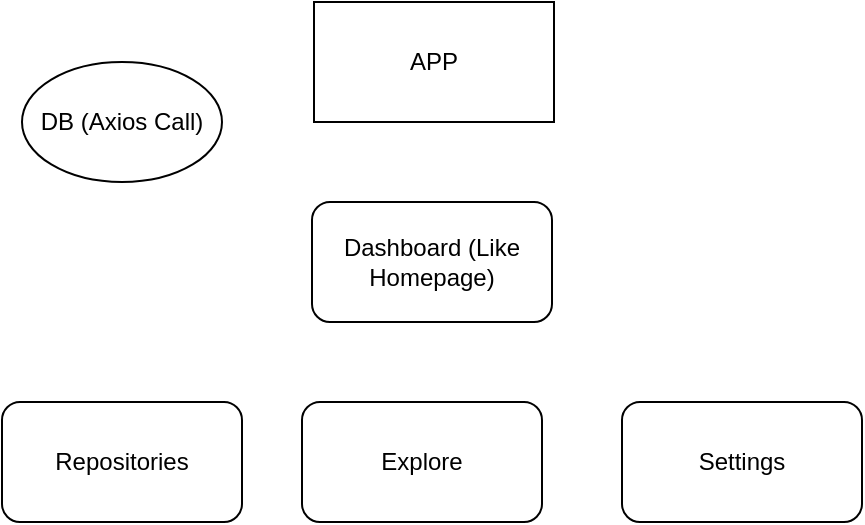 <mxfile version="14.7.3" type="device"><diagram id="Y_J6Q-6387z2fq238vwQ" name="Page-1"><mxGraphModel dx="988" dy="928" grid="1" gridSize="10" guides="1" tooltips="1" connect="1" arrows="1" fold="1" page="1" pageScale="1" pageWidth="850" pageHeight="1100" math="0" shadow="0"><root><mxCell id="0"/><mxCell id="1" parent="0"/><mxCell id="qIHe02mMUtPuWj8LEEU--1" value="APP&lt;br&gt;" style="rounded=0;whiteSpace=wrap;html=1;" vertex="1" parent="1"><mxGeometry x="330" y="30" width="120" height="60" as="geometry"/></mxCell><mxCell id="qIHe02mMUtPuWj8LEEU--2" value="Dashboard (Like Homepage)&lt;br&gt;" style="rounded=1;whiteSpace=wrap;html=1;" vertex="1" parent="1"><mxGeometry x="329" y="130" width="120" height="60" as="geometry"/></mxCell><mxCell id="qIHe02mMUtPuWj8LEEU--3" value="DB (Axios Call)" style="ellipse;whiteSpace=wrap;html=1;" vertex="1" parent="1"><mxGeometry x="184" y="60" width="100" height="60" as="geometry"/></mxCell><mxCell id="qIHe02mMUtPuWj8LEEU--4" value="Explore&lt;br&gt;" style="rounded=1;whiteSpace=wrap;html=1;" vertex="1" parent="1"><mxGeometry x="324" y="230" width="120" height="60" as="geometry"/></mxCell><mxCell id="qIHe02mMUtPuWj8LEEU--5" value="Repositories&lt;br&gt;" style="rounded=1;whiteSpace=wrap;html=1;" vertex="1" parent="1"><mxGeometry x="174" y="230" width="120" height="60" as="geometry"/></mxCell><mxCell id="qIHe02mMUtPuWj8LEEU--6" value="Settings&lt;br&gt;" style="rounded=1;whiteSpace=wrap;html=1;" vertex="1" parent="1"><mxGeometry x="484" y="230" width="120" height="60" as="geometry"/></mxCell></root></mxGraphModel></diagram></mxfile>